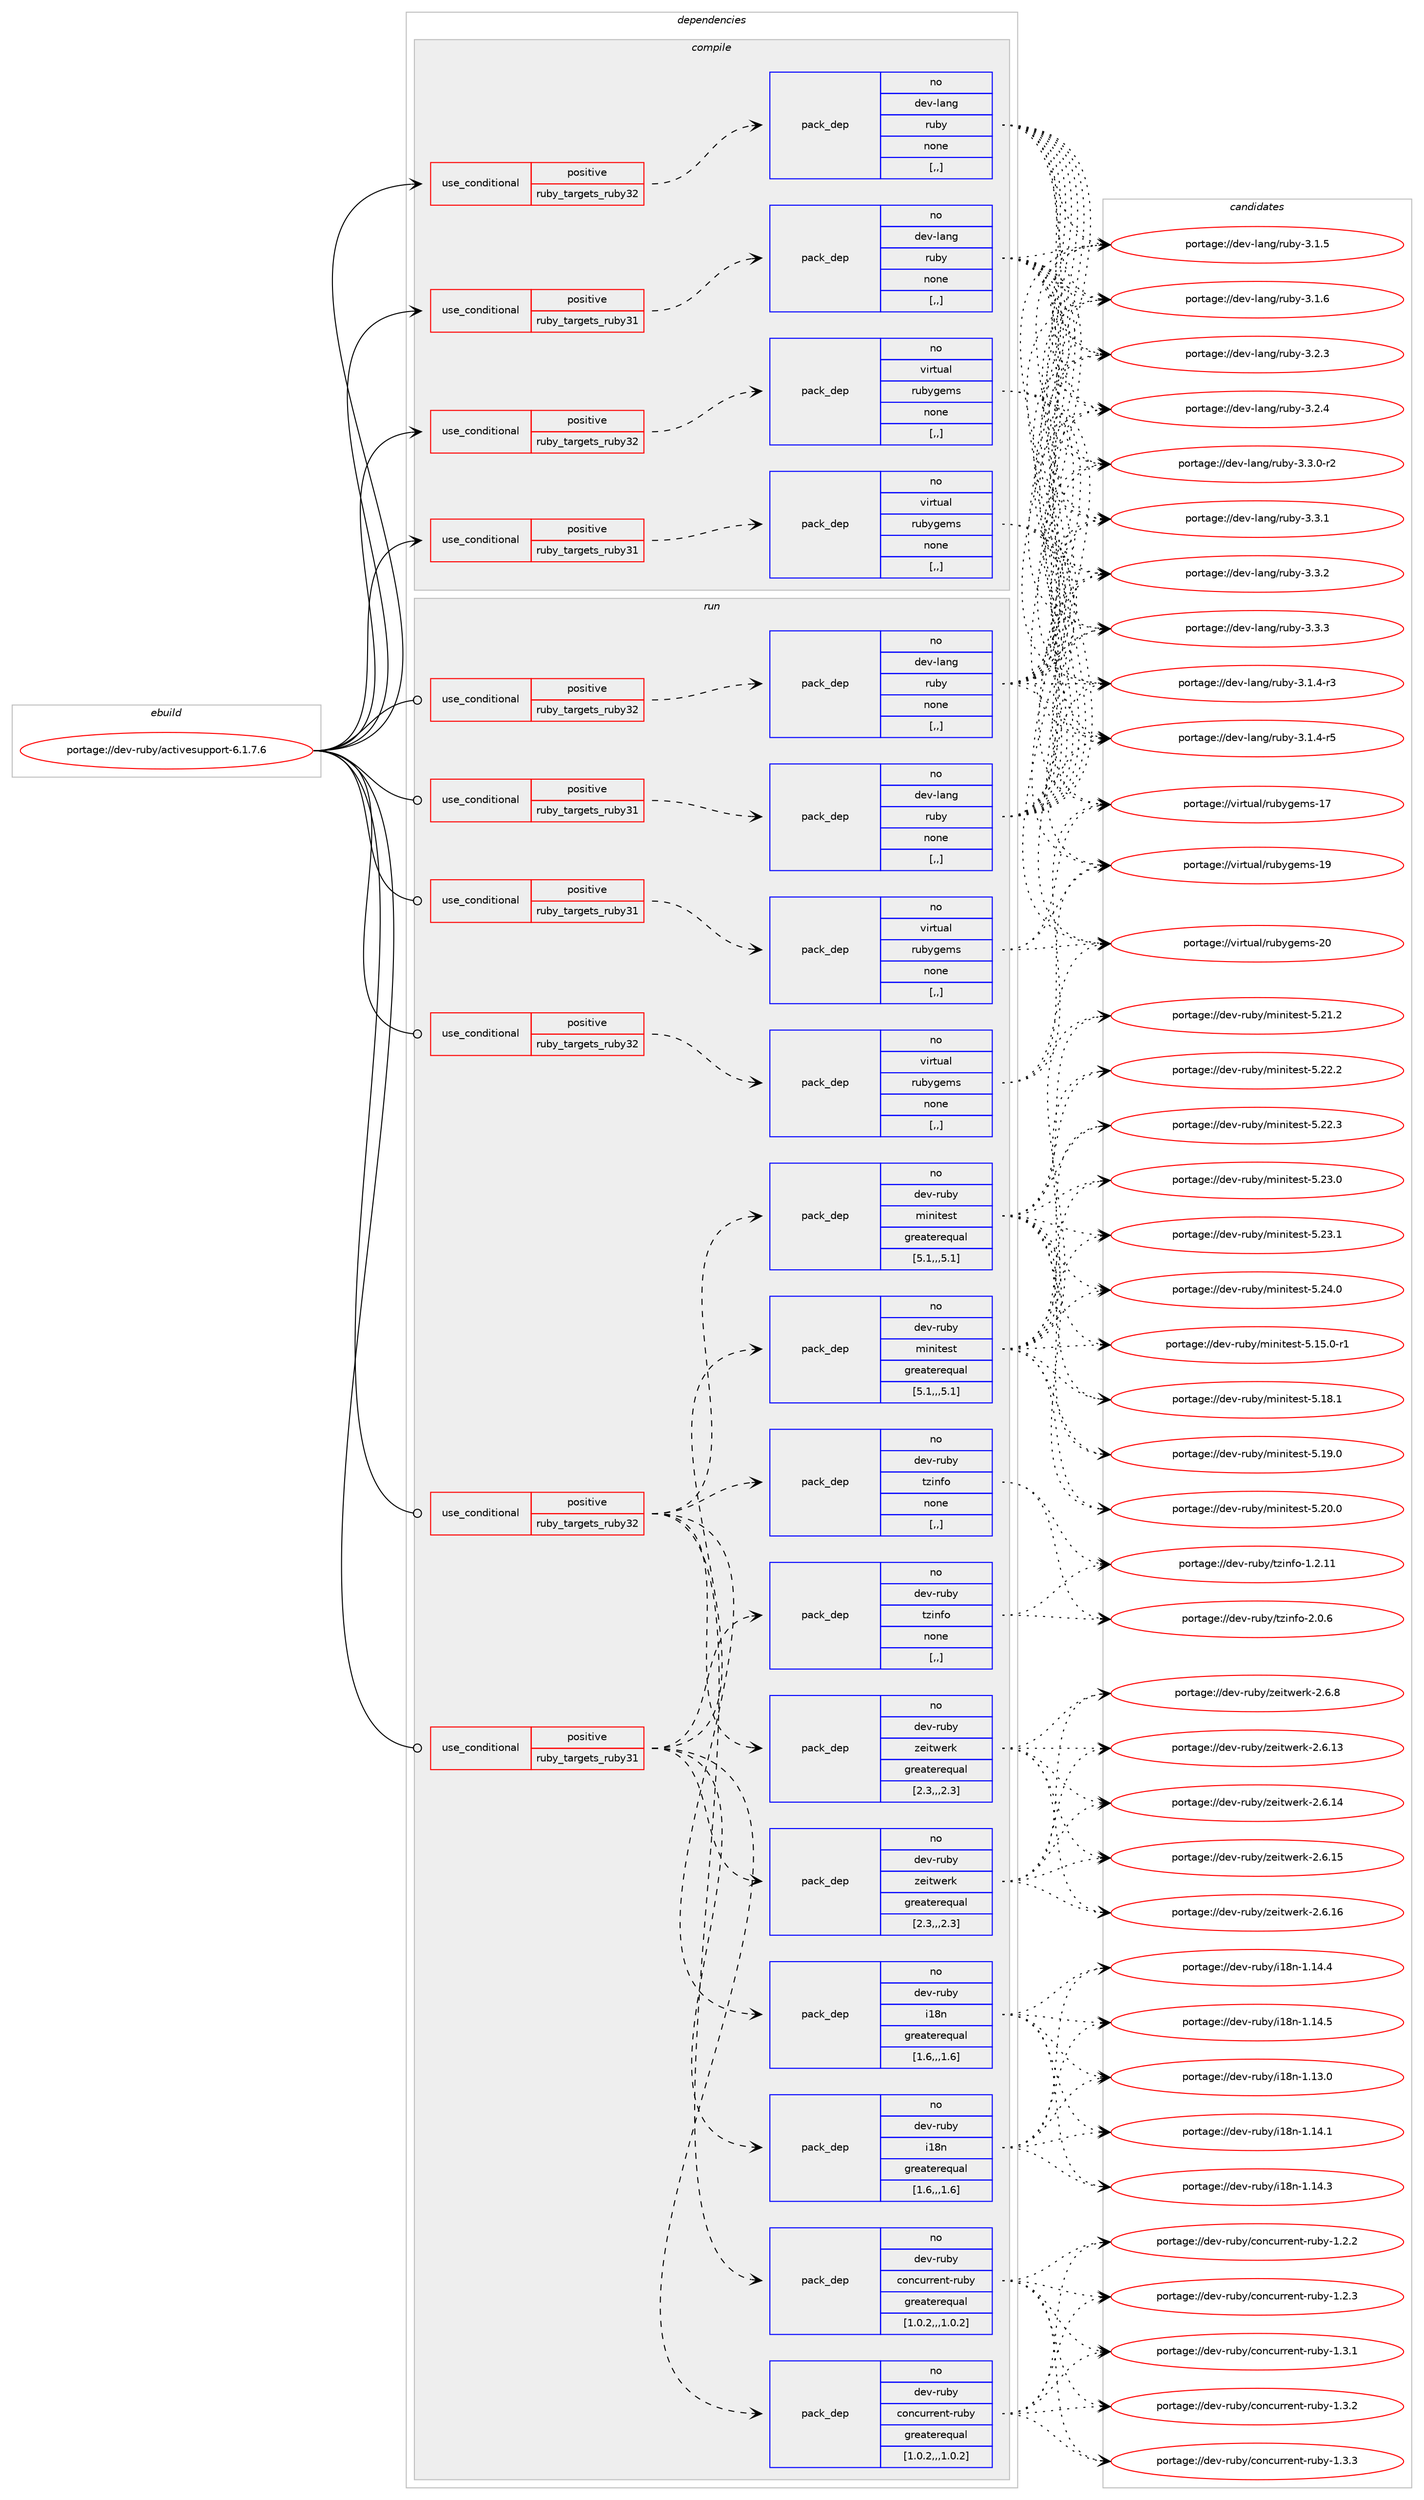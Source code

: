 digraph prolog {

# *************
# Graph options
# *************

newrank=true;
concentrate=true;
compound=true;
graph [rankdir=LR,fontname=Helvetica,fontsize=10,ranksep=1.5];#, ranksep=2.5, nodesep=0.2];
edge  [arrowhead=vee];
node  [fontname=Helvetica,fontsize=10];

# **********
# The ebuild
# **********

subgraph cluster_leftcol {
color=gray;
rank=same;
label=<<i>ebuild</i>>;
id [label="portage://dev-ruby/activesupport-6.1.7.6", color=red, width=4, href="../dev-ruby/activesupport-6.1.7.6.svg"];
}

# ****************
# The dependencies
# ****************

subgraph cluster_midcol {
color=gray;
label=<<i>dependencies</i>>;
subgraph cluster_compile {
fillcolor="#eeeeee";
style=filled;
label=<<i>compile</i>>;
subgraph cond42742 {
dependency171695 [label=<<TABLE BORDER="0" CELLBORDER="1" CELLSPACING="0" CELLPADDING="4"><TR><TD ROWSPAN="3" CELLPADDING="10">use_conditional</TD></TR><TR><TD>positive</TD></TR><TR><TD>ruby_targets_ruby31</TD></TR></TABLE>>, shape=none, color=red];
subgraph pack127705 {
dependency171696 [label=<<TABLE BORDER="0" CELLBORDER="1" CELLSPACING="0" CELLPADDING="4" WIDTH="220"><TR><TD ROWSPAN="6" CELLPADDING="30">pack_dep</TD></TR><TR><TD WIDTH="110">no</TD></TR><TR><TD>dev-lang</TD></TR><TR><TD>ruby</TD></TR><TR><TD>none</TD></TR><TR><TD>[,,]</TD></TR></TABLE>>, shape=none, color=blue];
}
dependency171695:e -> dependency171696:w [weight=20,style="dashed",arrowhead="vee"];
}
id:e -> dependency171695:w [weight=20,style="solid",arrowhead="vee"];
subgraph cond42743 {
dependency171697 [label=<<TABLE BORDER="0" CELLBORDER="1" CELLSPACING="0" CELLPADDING="4"><TR><TD ROWSPAN="3" CELLPADDING="10">use_conditional</TD></TR><TR><TD>positive</TD></TR><TR><TD>ruby_targets_ruby31</TD></TR></TABLE>>, shape=none, color=red];
subgraph pack127706 {
dependency171698 [label=<<TABLE BORDER="0" CELLBORDER="1" CELLSPACING="0" CELLPADDING="4" WIDTH="220"><TR><TD ROWSPAN="6" CELLPADDING="30">pack_dep</TD></TR><TR><TD WIDTH="110">no</TD></TR><TR><TD>virtual</TD></TR><TR><TD>rubygems</TD></TR><TR><TD>none</TD></TR><TR><TD>[,,]</TD></TR></TABLE>>, shape=none, color=blue];
}
dependency171697:e -> dependency171698:w [weight=20,style="dashed",arrowhead="vee"];
}
id:e -> dependency171697:w [weight=20,style="solid",arrowhead="vee"];
subgraph cond42744 {
dependency171699 [label=<<TABLE BORDER="0" CELLBORDER="1" CELLSPACING="0" CELLPADDING="4"><TR><TD ROWSPAN="3" CELLPADDING="10">use_conditional</TD></TR><TR><TD>positive</TD></TR><TR><TD>ruby_targets_ruby32</TD></TR></TABLE>>, shape=none, color=red];
subgraph pack127707 {
dependency171700 [label=<<TABLE BORDER="0" CELLBORDER="1" CELLSPACING="0" CELLPADDING="4" WIDTH="220"><TR><TD ROWSPAN="6" CELLPADDING="30">pack_dep</TD></TR><TR><TD WIDTH="110">no</TD></TR><TR><TD>dev-lang</TD></TR><TR><TD>ruby</TD></TR><TR><TD>none</TD></TR><TR><TD>[,,]</TD></TR></TABLE>>, shape=none, color=blue];
}
dependency171699:e -> dependency171700:w [weight=20,style="dashed",arrowhead="vee"];
}
id:e -> dependency171699:w [weight=20,style="solid",arrowhead="vee"];
subgraph cond42745 {
dependency171701 [label=<<TABLE BORDER="0" CELLBORDER="1" CELLSPACING="0" CELLPADDING="4"><TR><TD ROWSPAN="3" CELLPADDING="10">use_conditional</TD></TR><TR><TD>positive</TD></TR><TR><TD>ruby_targets_ruby32</TD></TR></TABLE>>, shape=none, color=red];
subgraph pack127708 {
dependency171702 [label=<<TABLE BORDER="0" CELLBORDER="1" CELLSPACING="0" CELLPADDING="4" WIDTH="220"><TR><TD ROWSPAN="6" CELLPADDING="30">pack_dep</TD></TR><TR><TD WIDTH="110">no</TD></TR><TR><TD>virtual</TD></TR><TR><TD>rubygems</TD></TR><TR><TD>none</TD></TR><TR><TD>[,,]</TD></TR></TABLE>>, shape=none, color=blue];
}
dependency171701:e -> dependency171702:w [weight=20,style="dashed",arrowhead="vee"];
}
id:e -> dependency171701:w [weight=20,style="solid",arrowhead="vee"];
}
subgraph cluster_compileandrun {
fillcolor="#eeeeee";
style=filled;
label=<<i>compile and run</i>>;
}
subgraph cluster_run {
fillcolor="#eeeeee";
style=filled;
label=<<i>run</i>>;
subgraph cond42746 {
dependency171703 [label=<<TABLE BORDER="0" CELLBORDER="1" CELLSPACING="0" CELLPADDING="4"><TR><TD ROWSPAN="3" CELLPADDING="10">use_conditional</TD></TR><TR><TD>positive</TD></TR><TR><TD>ruby_targets_ruby31</TD></TR></TABLE>>, shape=none, color=red];
subgraph pack127709 {
dependency171704 [label=<<TABLE BORDER="0" CELLBORDER="1" CELLSPACING="0" CELLPADDING="4" WIDTH="220"><TR><TD ROWSPAN="6" CELLPADDING="30">pack_dep</TD></TR><TR><TD WIDTH="110">no</TD></TR><TR><TD>dev-lang</TD></TR><TR><TD>ruby</TD></TR><TR><TD>none</TD></TR><TR><TD>[,,]</TD></TR></TABLE>>, shape=none, color=blue];
}
dependency171703:e -> dependency171704:w [weight=20,style="dashed",arrowhead="vee"];
}
id:e -> dependency171703:w [weight=20,style="solid",arrowhead="odot"];
subgraph cond42747 {
dependency171705 [label=<<TABLE BORDER="0" CELLBORDER="1" CELLSPACING="0" CELLPADDING="4"><TR><TD ROWSPAN="3" CELLPADDING="10">use_conditional</TD></TR><TR><TD>positive</TD></TR><TR><TD>ruby_targets_ruby31</TD></TR></TABLE>>, shape=none, color=red];
subgraph pack127710 {
dependency171706 [label=<<TABLE BORDER="0" CELLBORDER="1" CELLSPACING="0" CELLPADDING="4" WIDTH="220"><TR><TD ROWSPAN="6" CELLPADDING="30">pack_dep</TD></TR><TR><TD WIDTH="110">no</TD></TR><TR><TD>dev-ruby</TD></TR><TR><TD>concurrent-ruby</TD></TR><TR><TD>greaterequal</TD></TR><TR><TD>[1.0.2,,,1.0.2]</TD></TR></TABLE>>, shape=none, color=blue];
}
dependency171705:e -> dependency171706:w [weight=20,style="dashed",arrowhead="vee"];
subgraph pack127711 {
dependency171707 [label=<<TABLE BORDER="0" CELLBORDER="1" CELLSPACING="0" CELLPADDING="4" WIDTH="220"><TR><TD ROWSPAN="6" CELLPADDING="30">pack_dep</TD></TR><TR><TD WIDTH="110">no</TD></TR><TR><TD>dev-ruby</TD></TR><TR><TD>i18n</TD></TR><TR><TD>greaterequal</TD></TR><TR><TD>[1.6,,,1.6]</TD></TR></TABLE>>, shape=none, color=blue];
}
dependency171705:e -> dependency171707:w [weight=20,style="dashed",arrowhead="vee"];
subgraph pack127712 {
dependency171708 [label=<<TABLE BORDER="0" CELLBORDER="1" CELLSPACING="0" CELLPADDING="4" WIDTH="220"><TR><TD ROWSPAN="6" CELLPADDING="30">pack_dep</TD></TR><TR><TD WIDTH="110">no</TD></TR><TR><TD>dev-ruby</TD></TR><TR><TD>minitest</TD></TR><TR><TD>greaterequal</TD></TR><TR><TD>[5.1,,,5.1]</TD></TR></TABLE>>, shape=none, color=blue];
}
dependency171705:e -> dependency171708:w [weight=20,style="dashed",arrowhead="vee"];
subgraph pack127713 {
dependency171709 [label=<<TABLE BORDER="0" CELLBORDER="1" CELLSPACING="0" CELLPADDING="4" WIDTH="220"><TR><TD ROWSPAN="6" CELLPADDING="30">pack_dep</TD></TR><TR><TD WIDTH="110">no</TD></TR><TR><TD>dev-ruby</TD></TR><TR><TD>tzinfo</TD></TR><TR><TD>none</TD></TR><TR><TD>[,,]</TD></TR></TABLE>>, shape=none, color=blue];
}
dependency171705:e -> dependency171709:w [weight=20,style="dashed",arrowhead="vee"];
subgraph pack127714 {
dependency171710 [label=<<TABLE BORDER="0" CELLBORDER="1" CELLSPACING="0" CELLPADDING="4" WIDTH="220"><TR><TD ROWSPAN="6" CELLPADDING="30">pack_dep</TD></TR><TR><TD WIDTH="110">no</TD></TR><TR><TD>dev-ruby</TD></TR><TR><TD>zeitwerk</TD></TR><TR><TD>greaterequal</TD></TR><TR><TD>[2.3,,,2.3]</TD></TR></TABLE>>, shape=none, color=blue];
}
dependency171705:e -> dependency171710:w [weight=20,style="dashed",arrowhead="vee"];
}
id:e -> dependency171705:w [weight=20,style="solid",arrowhead="odot"];
subgraph cond42748 {
dependency171711 [label=<<TABLE BORDER="0" CELLBORDER="1" CELLSPACING="0" CELLPADDING="4"><TR><TD ROWSPAN="3" CELLPADDING="10">use_conditional</TD></TR><TR><TD>positive</TD></TR><TR><TD>ruby_targets_ruby31</TD></TR></TABLE>>, shape=none, color=red];
subgraph pack127715 {
dependency171712 [label=<<TABLE BORDER="0" CELLBORDER="1" CELLSPACING="0" CELLPADDING="4" WIDTH="220"><TR><TD ROWSPAN="6" CELLPADDING="30">pack_dep</TD></TR><TR><TD WIDTH="110">no</TD></TR><TR><TD>virtual</TD></TR><TR><TD>rubygems</TD></TR><TR><TD>none</TD></TR><TR><TD>[,,]</TD></TR></TABLE>>, shape=none, color=blue];
}
dependency171711:e -> dependency171712:w [weight=20,style="dashed",arrowhead="vee"];
}
id:e -> dependency171711:w [weight=20,style="solid",arrowhead="odot"];
subgraph cond42749 {
dependency171713 [label=<<TABLE BORDER="0" CELLBORDER="1" CELLSPACING="0" CELLPADDING="4"><TR><TD ROWSPAN="3" CELLPADDING="10">use_conditional</TD></TR><TR><TD>positive</TD></TR><TR><TD>ruby_targets_ruby32</TD></TR></TABLE>>, shape=none, color=red];
subgraph pack127716 {
dependency171714 [label=<<TABLE BORDER="0" CELLBORDER="1" CELLSPACING="0" CELLPADDING="4" WIDTH="220"><TR><TD ROWSPAN="6" CELLPADDING="30">pack_dep</TD></TR><TR><TD WIDTH="110">no</TD></TR><TR><TD>dev-lang</TD></TR><TR><TD>ruby</TD></TR><TR><TD>none</TD></TR><TR><TD>[,,]</TD></TR></TABLE>>, shape=none, color=blue];
}
dependency171713:e -> dependency171714:w [weight=20,style="dashed",arrowhead="vee"];
}
id:e -> dependency171713:w [weight=20,style="solid",arrowhead="odot"];
subgraph cond42750 {
dependency171715 [label=<<TABLE BORDER="0" CELLBORDER="1" CELLSPACING="0" CELLPADDING="4"><TR><TD ROWSPAN="3" CELLPADDING="10">use_conditional</TD></TR><TR><TD>positive</TD></TR><TR><TD>ruby_targets_ruby32</TD></TR></TABLE>>, shape=none, color=red];
subgraph pack127717 {
dependency171716 [label=<<TABLE BORDER="0" CELLBORDER="1" CELLSPACING="0" CELLPADDING="4" WIDTH="220"><TR><TD ROWSPAN="6" CELLPADDING="30">pack_dep</TD></TR><TR><TD WIDTH="110">no</TD></TR><TR><TD>dev-ruby</TD></TR><TR><TD>concurrent-ruby</TD></TR><TR><TD>greaterequal</TD></TR><TR><TD>[1.0.2,,,1.0.2]</TD></TR></TABLE>>, shape=none, color=blue];
}
dependency171715:e -> dependency171716:w [weight=20,style="dashed",arrowhead="vee"];
subgraph pack127718 {
dependency171717 [label=<<TABLE BORDER="0" CELLBORDER="1" CELLSPACING="0" CELLPADDING="4" WIDTH="220"><TR><TD ROWSPAN="6" CELLPADDING="30">pack_dep</TD></TR><TR><TD WIDTH="110">no</TD></TR><TR><TD>dev-ruby</TD></TR><TR><TD>i18n</TD></TR><TR><TD>greaterequal</TD></TR><TR><TD>[1.6,,,1.6]</TD></TR></TABLE>>, shape=none, color=blue];
}
dependency171715:e -> dependency171717:w [weight=20,style="dashed",arrowhead="vee"];
subgraph pack127719 {
dependency171718 [label=<<TABLE BORDER="0" CELLBORDER="1" CELLSPACING="0" CELLPADDING="4" WIDTH="220"><TR><TD ROWSPAN="6" CELLPADDING="30">pack_dep</TD></TR><TR><TD WIDTH="110">no</TD></TR><TR><TD>dev-ruby</TD></TR><TR><TD>minitest</TD></TR><TR><TD>greaterequal</TD></TR><TR><TD>[5.1,,,5.1]</TD></TR></TABLE>>, shape=none, color=blue];
}
dependency171715:e -> dependency171718:w [weight=20,style="dashed",arrowhead="vee"];
subgraph pack127720 {
dependency171719 [label=<<TABLE BORDER="0" CELLBORDER="1" CELLSPACING="0" CELLPADDING="4" WIDTH="220"><TR><TD ROWSPAN="6" CELLPADDING="30">pack_dep</TD></TR><TR><TD WIDTH="110">no</TD></TR><TR><TD>dev-ruby</TD></TR><TR><TD>tzinfo</TD></TR><TR><TD>none</TD></TR><TR><TD>[,,]</TD></TR></TABLE>>, shape=none, color=blue];
}
dependency171715:e -> dependency171719:w [weight=20,style="dashed",arrowhead="vee"];
subgraph pack127721 {
dependency171720 [label=<<TABLE BORDER="0" CELLBORDER="1" CELLSPACING="0" CELLPADDING="4" WIDTH="220"><TR><TD ROWSPAN="6" CELLPADDING="30">pack_dep</TD></TR><TR><TD WIDTH="110">no</TD></TR><TR><TD>dev-ruby</TD></TR><TR><TD>zeitwerk</TD></TR><TR><TD>greaterequal</TD></TR><TR><TD>[2.3,,,2.3]</TD></TR></TABLE>>, shape=none, color=blue];
}
dependency171715:e -> dependency171720:w [weight=20,style="dashed",arrowhead="vee"];
}
id:e -> dependency171715:w [weight=20,style="solid",arrowhead="odot"];
subgraph cond42751 {
dependency171721 [label=<<TABLE BORDER="0" CELLBORDER="1" CELLSPACING="0" CELLPADDING="4"><TR><TD ROWSPAN="3" CELLPADDING="10">use_conditional</TD></TR><TR><TD>positive</TD></TR><TR><TD>ruby_targets_ruby32</TD></TR></TABLE>>, shape=none, color=red];
subgraph pack127722 {
dependency171722 [label=<<TABLE BORDER="0" CELLBORDER="1" CELLSPACING="0" CELLPADDING="4" WIDTH="220"><TR><TD ROWSPAN="6" CELLPADDING="30">pack_dep</TD></TR><TR><TD WIDTH="110">no</TD></TR><TR><TD>virtual</TD></TR><TR><TD>rubygems</TD></TR><TR><TD>none</TD></TR><TR><TD>[,,]</TD></TR></TABLE>>, shape=none, color=blue];
}
dependency171721:e -> dependency171722:w [weight=20,style="dashed",arrowhead="vee"];
}
id:e -> dependency171721:w [weight=20,style="solid",arrowhead="odot"];
}
}

# **************
# The candidates
# **************

subgraph cluster_choices {
rank=same;
color=gray;
label=<<i>candidates</i>>;

subgraph choice127705 {
color=black;
nodesep=1;
choice100101118451089711010347114117981214551464946524511451 [label="portage://dev-lang/ruby-3.1.4-r3", color=red, width=4,href="../dev-lang/ruby-3.1.4-r3.svg"];
choice100101118451089711010347114117981214551464946524511453 [label="portage://dev-lang/ruby-3.1.4-r5", color=red, width=4,href="../dev-lang/ruby-3.1.4-r5.svg"];
choice10010111845108971101034711411798121455146494653 [label="portage://dev-lang/ruby-3.1.5", color=red, width=4,href="../dev-lang/ruby-3.1.5.svg"];
choice10010111845108971101034711411798121455146494654 [label="portage://dev-lang/ruby-3.1.6", color=red, width=4,href="../dev-lang/ruby-3.1.6.svg"];
choice10010111845108971101034711411798121455146504651 [label="portage://dev-lang/ruby-3.2.3", color=red, width=4,href="../dev-lang/ruby-3.2.3.svg"];
choice10010111845108971101034711411798121455146504652 [label="portage://dev-lang/ruby-3.2.4", color=red, width=4,href="../dev-lang/ruby-3.2.4.svg"];
choice100101118451089711010347114117981214551465146484511450 [label="portage://dev-lang/ruby-3.3.0-r2", color=red, width=4,href="../dev-lang/ruby-3.3.0-r2.svg"];
choice10010111845108971101034711411798121455146514649 [label="portage://dev-lang/ruby-3.3.1", color=red, width=4,href="../dev-lang/ruby-3.3.1.svg"];
choice10010111845108971101034711411798121455146514650 [label="portage://dev-lang/ruby-3.3.2", color=red, width=4,href="../dev-lang/ruby-3.3.2.svg"];
choice10010111845108971101034711411798121455146514651 [label="portage://dev-lang/ruby-3.3.3", color=red, width=4,href="../dev-lang/ruby-3.3.3.svg"];
dependency171696:e -> choice100101118451089711010347114117981214551464946524511451:w [style=dotted,weight="100"];
dependency171696:e -> choice100101118451089711010347114117981214551464946524511453:w [style=dotted,weight="100"];
dependency171696:e -> choice10010111845108971101034711411798121455146494653:w [style=dotted,weight="100"];
dependency171696:e -> choice10010111845108971101034711411798121455146494654:w [style=dotted,weight="100"];
dependency171696:e -> choice10010111845108971101034711411798121455146504651:w [style=dotted,weight="100"];
dependency171696:e -> choice10010111845108971101034711411798121455146504652:w [style=dotted,weight="100"];
dependency171696:e -> choice100101118451089711010347114117981214551465146484511450:w [style=dotted,weight="100"];
dependency171696:e -> choice10010111845108971101034711411798121455146514649:w [style=dotted,weight="100"];
dependency171696:e -> choice10010111845108971101034711411798121455146514650:w [style=dotted,weight="100"];
dependency171696:e -> choice10010111845108971101034711411798121455146514651:w [style=dotted,weight="100"];
}
subgraph choice127706 {
color=black;
nodesep=1;
choice118105114116117971084711411798121103101109115454955 [label="portage://virtual/rubygems-17", color=red, width=4,href="../virtual/rubygems-17.svg"];
choice118105114116117971084711411798121103101109115454957 [label="portage://virtual/rubygems-19", color=red, width=4,href="../virtual/rubygems-19.svg"];
choice118105114116117971084711411798121103101109115455048 [label="portage://virtual/rubygems-20", color=red, width=4,href="../virtual/rubygems-20.svg"];
dependency171698:e -> choice118105114116117971084711411798121103101109115454955:w [style=dotted,weight="100"];
dependency171698:e -> choice118105114116117971084711411798121103101109115454957:w [style=dotted,weight="100"];
dependency171698:e -> choice118105114116117971084711411798121103101109115455048:w [style=dotted,weight="100"];
}
subgraph choice127707 {
color=black;
nodesep=1;
choice100101118451089711010347114117981214551464946524511451 [label="portage://dev-lang/ruby-3.1.4-r3", color=red, width=4,href="../dev-lang/ruby-3.1.4-r3.svg"];
choice100101118451089711010347114117981214551464946524511453 [label="portage://dev-lang/ruby-3.1.4-r5", color=red, width=4,href="../dev-lang/ruby-3.1.4-r5.svg"];
choice10010111845108971101034711411798121455146494653 [label="portage://dev-lang/ruby-3.1.5", color=red, width=4,href="../dev-lang/ruby-3.1.5.svg"];
choice10010111845108971101034711411798121455146494654 [label="portage://dev-lang/ruby-3.1.6", color=red, width=4,href="../dev-lang/ruby-3.1.6.svg"];
choice10010111845108971101034711411798121455146504651 [label="portage://dev-lang/ruby-3.2.3", color=red, width=4,href="../dev-lang/ruby-3.2.3.svg"];
choice10010111845108971101034711411798121455146504652 [label="portage://dev-lang/ruby-3.2.4", color=red, width=4,href="../dev-lang/ruby-3.2.4.svg"];
choice100101118451089711010347114117981214551465146484511450 [label="portage://dev-lang/ruby-3.3.0-r2", color=red, width=4,href="../dev-lang/ruby-3.3.0-r2.svg"];
choice10010111845108971101034711411798121455146514649 [label="portage://dev-lang/ruby-3.3.1", color=red, width=4,href="../dev-lang/ruby-3.3.1.svg"];
choice10010111845108971101034711411798121455146514650 [label="portage://dev-lang/ruby-3.3.2", color=red, width=4,href="../dev-lang/ruby-3.3.2.svg"];
choice10010111845108971101034711411798121455146514651 [label="portage://dev-lang/ruby-3.3.3", color=red, width=4,href="../dev-lang/ruby-3.3.3.svg"];
dependency171700:e -> choice100101118451089711010347114117981214551464946524511451:w [style=dotted,weight="100"];
dependency171700:e -> choice100101118451089711010347114117981214551464946524511453:w [style=dotted,weight="100"];
dependency171700:e -> choice10010111845108971101034711411798121455146494653:w [style=dotted,weight="100"];
dependency171700:e -> choice10010111845108971101034711411798121455146494654:w [style=dotted,weight="100"];
dependency171700:e -> choice10010111845108971101034711411798121455146504651:w [style=dotted,weight="100"];
dependency171700:e -> choice10010111845108971101034711411798121455146504652:w [style=dotted,weight="100"];
dependency171700:e -> choice100101118451089711010347114117981214551465146484511450:w [style=dotted,weight="100"];
dependency171700:e -> choice10010111845108971101034711411798121455146514649:w [style=dotted,weight="100"];
dependency171700:e -> choice10010111845108971101034711411798121455146514650:w [style=dotted,weight="100"];
dependency171700:e -> choice10010111845108971101034711411798121455146514651:w [style=dotted,weight="100"];
}
subgraph choice127708 {
color=black;
nodesep=1;
choice118105114116117971084711411798121103101109115454955 [label="portage://virtual/rubygems-17", color=red, width=4,href="../virtual/rubygems-17.svg"];
choice118105114116117971084711411798121103101109115454957 [label="portage://virtual/rubygems-19", color=red, width=4,href="../virtual/rubygems-19.svg"];
choice118105114116117971084711411798121103101109115455048 [label="portage://virtual/rubygems-20", color=red, width=4,href="../virtual/rubygems-20.svg"];
dependency171702:e -> choice118105114116117971084711411798121103101109115454955:w [style=dotted,weight="100"];
dependency171702:e -> choice118105114116117971084711411798121103101109115454957:w [style=dotted,weight="100"];
dependency171702:e -> choice118105114116117971084711411798121103101109115455048:w [style=dotted,weight="100"];
}
subgraph choice127709 {
color=black;
nodesep=1;
choice100101118451089711010347114117981214551464946524511451 [label="portage://dev-lang/ruby-3.1.4-r3", color=red, width=4,href="../dev-lang/ruby-3.1.4-r3.svg"];
choice100101118451089711010347114117981214551464946524511453 [label="portage://dev-lang/ruby-3.1.4-r5", color=red, width=4,href="../dev-lang/ruby-3.1.4-r5.svg"];
choice10010111845108971101034711411798121455146494653 [label="portage://dev-lang/ruby-3.1.5", color=red, width=4,href="../dev-lang/ruby-3.1.5.svg"];
choice10010111845108971101034711411798121455146494654 [label="portage://dev-lang/ruby-3.1.6", color=red, width=4,href="../dev-lang/ruby-3.1.6.svg"];
choice10010111845108971101034711411798121455146504651 [label="portage://dev-lang/ruby-3.2.3", color=red, width=4,href="../dev-lang/ruby-3.2.3.svg"];
choice10010111845108971101034711411798121455146504652 [label="portage://dev-lang/ruby-3.2.4", color=red, width=4,href="../dev-lang/ruby-3.2.4.svg"];
choice100101118451089711010347114117981214551465146484511450 [label="portage://dev-lang/ruby-3.3.0-r2", color=red, width=4,href="../dev-lang/ruby-3.3.0-r2.svg"];
choice10010111845108971101034711411798121455146514649 [label="portage://dev-lang/ruby-3.3.1", color=red, width=4,href="../dev-lang/ruby-3.3.1.svg"];
choice10010111845108971101034711411798121455146514650 [label="portage://dev-lang/ruby-3.3.2", color=red, width=4,href="../dev-lang/ruby-3.3.2.svg"];
choice10010111845108971101034711411798121455146514651 [label="portage://dev-lang/ruby-3.3.3", color=red, width=4,href="../dev-lang/ruby-3.3.3.svg"];
dependency171704:e -> choice100101118451089711010347114117981214551464946524511451:w [style=dotted,weight="100"];
dependency171704:e -> choice100101118451089711010347114117981214551464946524511453:w [style=dotted,weight="100"];
dependency171704:e -> choice10010111845108971101034711411798121455146494653:w [style=dotted,weight="100"];
dependency171704:e -> choice10010111845108971101034711411798121455146494654:w [style=dotted,weight="100"];
dependency171704:e -> choice10010111845108971101034711411798121455146504651:w [style=dotted,weight="100"];
dependency171704:e -> choice10010111845108971101034711411798121455146504652:w [style=dotted,weight="100"];
dependency171704:e -> choice100101118451089711010347114117981214551465146484511450:w [style=dotted,weight="100"];
dependency171704:e -> choice10010111845108971101034711411798121455146514649:w [style=dotted,weight="100"];
dependency171704:e -> choice10010111845108971101034711411798121455146514650:w [style=dotted,weight="100"];
dependency171704:e -> choice10010111845108971101034711411798121455146514651:w [style=dotted,weight="100"];
}
subgraph choice127710 {
color=black;
nodesep=1;
choice10010111845114117981214799111110991171141141011101164511411798121454946504650 [label="portage://dev-ruby/concurrent-ruby-1.2.2", color=red, width=4,href="../dev-ruby/concurrent-ruby-1.2.2.svg"];
choice10010111845114117981214799111110991171141141011101164511411798121454946504651 [label="portage://dev-ruby/concurrent-ruby-1.2.3", color=red, width=4,href="../dev-ruby/concurrent-ruby-1.2.3.svg"];
choice10010111845114117981214799111110991171141141011101164511411798121454946514649 [label="portage://dev-ruby/concurrent-ruby-1.3.1", color=red, width=4,href="../dev-ruby/concurrent-ruby-1.3.1.svg"];
choice10010111845114117981214799111110991171141141011101164511411798121454946514650 [label="portage://dev-ruby/concurrent-ruby-1.3.2", color=red, width=4,href="../dev-ruby/concurrent-ruby-1.3.2.svg"];
choice10010111845114117981214799111110991171141141011101164511411798121454946514651 [label="portage://dev-ruby/concurrent-ruby-1.3.3", color=red, width=4,href="../dev-ruby/concurrent-ruby-1.3.3.svg"];
dependency171706:e -> choice10010111845114117981214799111110991171141141011101164511411798121454946504650:w [style=dotted,weight="100"];
dependency171706:e -> choice10010111845114117981214799111110991171141141011101164511411798121454946504651:w [style=dotted,weight="100"];
dependency171706:e -> choice10010111845114117981214799111110991171141141011101164511411798121454946514649:w [style=dotted,weight="100"];
dependency171706:e -> choice10010111845114117981214799111110991171141141011101164511411798121454946514650:w [style=dotted,weight="100"];
dependency171706:e -> choice10010111845114117981214799111110991171141141011101164511411798121454946514651:w [style=dotted,weight="100"];
}
subgraph choice127711 {
color=black;
nodesep=1;
choice100101118451141179812147105495611045494649514648 [label="portage://dev-ruby/i18n-1.13.0", color=red, width=4,href="../dev-ruby/i18n-1.13.0.svg"];
choice100101118451141179812147105495611045494649524649 [label="portage://dev-ruby/i18n-1.14.1", color=red, width=4,href="../dev-ruby/i18n-1.14.1.svg"];
choice100101118451141179812147105495611045494649524651 [label="portage://dev-ruby/i18n-1.14.3", color=red, width=4,href="../dev-ruby/i18n-1.14.3.svg"];
choice100101118451141179812147105495611045494649524652 [label="portage://dev-ruby/i18n-1.14.4", color=red, width=4,href="../dev-ruby/i18n-1.14.4.svg"];
choice100101118451141179812147105495611045494649524653 [label="portage://dev-ruby/i18n-1.14.5", color=red, width=4,href="../dev-ruby/i18n-1.14.5.svg"];
dependency171707:e -> choice100101118451141179812147105495611045494649514648:w [style=dotted,weight="100"];
dependency171707:e -> choice100101118451141179812147105495611045494649524649:w [style=dotted,weight="100"];
dependency171707:e -> choice100101118451141179812147105495611045494649524651:w [style=dotted,weight="100"];
dependency171707:e -> choice100101118451141179812147105495611045494649524652:w [style=dotted,weight="100"];
dependency171707:e -> choice100101118451141179812147105495611045494649524653:w [style=dotted,weight="100"];
}
subgraph choice127712 {
color=black;
nodesep=1;
choice100101118451141179812147109105110105116101115116455346495346484511449 [label="portage://dev-ruby/minitest-5.15.0-r1", color=red, width=4,href="../dev-ruby/minitest-5.15.0-r1.svg"];
choice10010111845114117981214710910511010511610111511645534649564649 [label="portage://dev-ruby/minitest-5.18.1", color=red, width=4,href="../dev-ruby/minitest-5.18.1.svg"];
choice10010111845114117981214710910511010511610111511645534649574648 [label="portage://dev-ruby/minitest-5.19.0", color=red, width=4,href="../dev-ruby/minitest-5.19.0.svg"];
choice10010111845114117981214710910511010511610111511645534650484648 [label="portage://dev-ruby/minitest-5.20.0", color=red, width=4,href="../dev-ruby/minitest-5.20.0.svg"];
choice10010111845114117981214710910511010511610111511645534650494650 [label="portage://dev-ruby/minitest-5.21.2", color=red, width=4,href="../dev-ruby/minitest-5.21.2.svg"];
choice10010111845114117981214710910511010511610111511645534650504650 [label="portage://dev-ruby/minitest-5.22.2", color=red, width=4,href="../dev-ruby/minitest-5.22.2.svg"];
choice10010111845114117981214710910511010511610111511645534650504651 [label="portage://dev-ruby/minitest-5.22.3", color=red, width=4,href="../dev-ruby/minitest-5.22.3.svg"];
choice10010111845114117981214710910511010511610111511645534650514648 [label="portage://dev-ruby/minitest-5.23.0", color=red, width=4,href="../dev-ruby/minitest-5.23.0.svg"];
choice10010111845114117981214710910511010511610111511645534650514649 [label="portage://dev-ruby/minitest-5.23.1", color=red, width=4,href="../dev-ruby/minitest-5.23.1.svg"];
choice10010111845114117981214710910511010511610111511645534650524648 [label="portage://dev-ruby/minitest-5.24.0", color=red, width=4,href="../dev-ruby/minitest-5.24.0.svg"];
dependency171708:e -> choice100101118451141179812147109105110105116101115116455346495346484511449:w [style=dotted,weight="100"];
dependency171708:e -> choice10010111845114117981214710910511010511610111511645534649564649:w [style=dotted,weight="100"];
dependency171708:e -> choice10010111845114117981214710910511010511610111511645534649574648:w [style=dotted,weight="100"];
dependency171708:e -> choice10010111845114117981214710910511010511610111511645534650484648:w [style=dotted,weight="100"];
dependency171708:e -> choice10010111845114117981214710910511010511610111511645534650494650:w [style=dotted,weight="100"];
dependency171708:e -> choice10010111845114117981214710910511010511610111511645534650504650:w [style=dotted,weight="100"];
dependency171708:e -> choice10010111845114117981214710910511010511610111511645534650504651:w [style=dotted,weight="100"];
dependency171708:e -> choice10010111845114117981214710910511010511610111511645534650514648:w [style=dotted,weight="100"];
dependency171708:e -> choice10010111845114117981214710910511010511610111511645534650514649:w [style=dotted,weight="100"];
dependency171708:e -> choice10010111845114117981214710910511010511610111511645534650524648:w [style=dotted,weight="100"];
}
subgraph choice127713 {
color=black;
nodesep=1;
choice10010111845114117981214711612210511010211145494650464949 [label="portage://dev-ruby/tzinfo-1.2.11", color=red, width=4,href="../dev-ruby/tzinfo-1.2.11.svg"];
choice100101118451141179812147116122105110102111455046484654 [label="portage://dev-ruby/tzinfo-2.0.6", color=red, width=4,href="../dev-ruby/tzinfo-2.0.6.svg"];
dependency171709:e -> choice10010111845114117981214711612210511010211145494650464949:w [style=dotted,weight="100"];
dependency171709:e -> choice100101118451141179812147116122105110102111455046484654:w [style=dotted,weight="100"];
}
subgraph choice127714 {
color=black;
nodesep=1;
choice10010111845114117981214712210110511611910111410745504654464951 [label="portage://dev-ruby/zeitwerk-2.6.13", color=red, width=4,href="../dev-ruby/zeitwerk-2.6.13.svg"];
choice10010111845114117981214712210110511611910111410745504654464952 [label="portage://dev-ruby/zeitwerk-2.6.14", color=red, width=4,href="../dev-ruby/zeitwerk-2.6.14.svg"];
choice10010111845114117981214712210110511611910111410745504654464953 [label="portage://dev-ruby/zeitwerk-2.6.15", color=red, width=4,href="../dev-ruby/zeitwerk-2.6.15.svg"];
choice10010111845114117981214712210110511611910111410745504654464954 [label="portage://dev-ruby/zeitwerk-2.6.16", color=red, width=4,href="../dev-ruby/zeitwerk-2.6.16.svg"];
choice100101118451141179812147122101105116119101114107455046544656 [label="portage://dev-ruby/zeitwerk-2.6.8", color=red, width=4,href="../dev-ruby/zeitwerk-2.6.8.svg"];
dependency171710:e -> choice10010111845114117981214712210110511611910111410745504654464951:w [style=dotted,weight="100"];
dependency171710:e -> choice10010111845114117981214712210110511611910111410745504654464952:w [style=dotted,weight="100"];
dependency171710:e -> choice10010111845114117981214712210110511611910111410745504654464953:w [style=dotted,weight="100"];
dependency171710:e -> choice10010111845114117981214712210110511611910111410745504654464954:w [style=dotted,weight="100"];
dependency171710:e -> choice100101118451141179812147122101105116119101114107455046544656:w [style=dotted,weight="100"];
}
subgraph choice127715 {
color=black;
nodesep=1;
choice118105114116117971084711411798121103101109115454955 [label="portage://virtual/rubygems-17", color=red, width=4,href="../virtual/rubygems-17.svg"];
choice118105114116117971084711411798121103101109115454957 [label="portage://virtual/rubygems-19", color=red, width=4,href="../virtual/rubygems-19.svg"];
choice118105114116117971084711411798121103101109115455048 [label="portage://virtual/rubygems-20", color=red, width=4,href="../virtual/rubygems-20.svg"];
dependency171712:e -> choice118105114116117971084711411798121103101109115454955:w [style=dotted,weight="100"];
dependency171712:e -> choice118105114116117971084711411798121103101109115454957:w [style=dotted,weight="100"];
dependency171712:e -> choice118105114116117971084711411798121103101109115455048:w [style=dotted,weight="100"];
}
subgraph choice127716 {
color=black;
nodesep=1;
choice100101118451089711010347114117981214551464946524511451 [label="portage://dev-lang/ruby-3.1.4-r3", color=red, width=4,href="../dev-lang/ruby-3.1.4-r3.svg"];
choice100101118451089711010347114117981214551464946524511453 [label="portage://dev-lang/ruby-3.1.4-r5", color=red, width=4,href="../dev-lang/ruby-3.1.4-r5.svg"];
choice10010111845108971101034711411798121455146494653 [label="portage://dev-lang/ruby-3.1.5", color=red, width=4,href="../dev-lang/ruby-3.1.5.svg"];
choice10010111845108971101034711411798121455146494654 [label="portage://dev-lang/ruby-3.1.6", color=red, width=4,href="../dev-lang/ruby-3.1.6.svg"];
choice10010111845108971101034711411798121455146504651 [label="portage://dev-lang/ruby-3.2.3", color=red, width=4,href="../dev-lang/ruby-3.2.3.svg"];
choice10010111845108971101034711411798121455146504652 [label="portage://dev-lang/ruby-3.2.4", color=red, width=4,href="../dev-lang/ruby-3.2.4.svg"];
choice100101118451089711010347114117981214551465146484511450 [label="portage://dev-lang/ruby-3.3.0-r2", color=red, width=4,href="../dev-lang/ruby-3.3.0-r2.svg"];
choice10010111845108971101034711411798121455146514649 [label="portage://dev-lang/ruby-3.3.1", color=red, width=4,href="../dev-lang/ruby-3.3.1.svg"];
choice10010111845108971101034711411798121455146514650 [label="portage://dev-lang/ruby-3.3.2", color=red, width=4,href="../dev-lang/ruby-3.3.2.svg"];
choice10010111845108971101034711411798121455146514651 [label="portage://dev-lang/ruby-3.3.3", color=red, width=4,href="../dev-lang/ruby-3.3.3.svg"];
dependency171714:e -> choice100101118451089711010347114117981214551464946524511451:w [style=dotted,weight="100"];
dependency171714:e -> choice100101118451089711010347114117981214551464946524511453:w [style=dotted,weight="100"];
dependency171714:e -> choice10010111845108971101034711411798121455146494653:w [style=dotted,weight="100"];
dependency171714:e -> choice10010111845108971101034711411798121455146494654:w [style=dotted,weight="100"];
dependency171714:e -> choice10010111845108971101034711411798121455146504651:w [style=dotted,weight="100"];
dependency171714:e -> choice10010111845108971101034711411798121455146504652:w [style=dotted,weight="100"];
dependency171714:e -> choice100101118451089711010347114117981214551465146484511450:w [style=dotted,weight="100"];
dependency171714:e -> choice10010111845108971101034711411798121455146514649:w [style=dotted,weight="100"];
dependency171714:e -> choice10010111845108971101034711411798121455146514650:w [style=dotted,weight="100"];
dependency171714:e -> choice10010111845108971101034711411798121455146514651:w [style=dotted,weight="100"];
}
subgraph choice127717 {
color=black;
nodesep=1;
choice10010111845114117981214799111110991171141141011101164511411798121454946504650 [label="portage://dev-ruby/concurrent-ruby-1.2.2", color=red, width=4,href="../dev-ruby/concurrent-ruby-1.2.2.svg"];
choice10010111845114117981214799111110991171141141011101164511411798121454946504651 [label="portage://dev-ruby/concurrent-ruby-1.2.3", color=red, width=4,href="../dev-ruby/concurrent-ruby-1.2.3.svg"];
choice10010111845114117981214799111110991171141141011101164511411798121454946514649 [label="portage://dev-ruby/concurrent-ruby-1.3.1", color=red, width=4,href="../dev-ruby/concurrent-ruby-1.3.1.svg"];
choice10010111845114117981214799111110991171141141011101164511411798121454946514650 [label="portage://dev-ruby/concurrent-ruby-1.3.2", color=red, width=4,href="../dev-ruby/concurrent-ruby-1.3.2.svg"];
choice10010111845114117981214799111110991171141141011101164511411798121454946514651 [label="portage://dev-ruby/concurrent-ruby-1.3.3", color=red, width=4,href="../dev-ruby/concurrent-ruby-1.3.3.svg"];
dependency171716:e -> choice10010111845114117981214799111110991171141141011101164511411798121454946504650:w [style=dotted,weight="100"];
dependency171716:e -> choice10010111845114117981214799111110991171141141011101164511411798121454946504651:w [style=dotted,weight="100"];
dependency171716:e -> choice10010111845114117981214799111110991171141141011101164511411798121454946514649:w [style=dotted,weight="100"];
dependency171716:e -> choice10010111845114117981214799111110991171141141011101164511411798121454946514650:w [style=dotted,weight="100"];
dependency171716:e -> choice10010111845114117981214799111110991171141141011101164511411798121454946514651:w [style=dotted,weight="100"];
}
subgraph choice127718 {
color=black;
nodesep=1;
choice100101118451141179812147105495611045494649514648 [label="portage://dev-ruby/i18n-1.13.0", color=red, width=4,href="../dev-ruby/i18n-1.13.0.svg"];
choice100101118451141179812147105495611045494649524649 [label="portage://dev-ruby/i18n-1.14.1", color=red, width=4,href="../dev-ruby/i18n-1.14.1.svg"];
choice100101118451141179812147105495611045494649524651 [label="portage://dev-ruby/i18n-1.14.3", color=red, width=4,href="../dev-ruby/i18n-1.14.3.svg"];
choice100101118451141179812147105495611045494649524652 [label="portage://dev-ruby/i18n-1.14.4", color=red, width=4,href="../dev-ruby/i18n-1.14.4.svg"];
choice100101118451141179812147105495611045494649524653 [label="portage://dev-ruby/i18n-1.14.5", color=red, width=4,href="../dev-ruby/i18n-1.14.5.svg"];
dependency171717:e -> choice100101118451141179812147105495611045494649514648:w [style=dotted,weight="100"];
dependency171717:e -> choice100101118451141179812147105495611045494649524649:w [style=dotted,weight="100"];
dependency171717:e -> choice100101118451141179812147105495611045494649524651:w [style=dotted,weight="100"];
dependency171717:e -> choice100101118451141179812147105495611045494649524652:w [style=dotted,weight="100"];
dependency171717:e -> choice100101118451141179812147105495611045494649524653:w [style=dotted,weight="100"];
}
subgraph choice127719 {
color=black;
nodesep=1;
choice100101118451141179812147109105110105116101115116455346495346484511449 [label="portage://dev-ruby/minitest-5.15.0-r1", color=red, width=4,href="../dev-ruby/minitest-5.15.0-r1.svg"];
choice10010111845114117981214710910511010511610111511645534649564649 [label="portage://dev-ruby/minitest-5.18.1", color=red, width=4,href="../dev-ruby/minitest-5.18.1.svg"];
choice10010111845114117981214710910511010511610111511645534649574648 [label="portage://dev-ruby/minitest-5.19.0", color=red, width=4,href="../dev-ruby/minitest-5.19.0.svg"];
choice10010111845114117981214710910511010511610111511645534650484648 [label="portage://dev-ruby/minitest-5.20.0", color=red, width=4,href="../dev-ruby/minitest-5.20.0.svg"];
choice10010111845114117981214710910511010511610111511645534650494650 [label="portage://dev-ruby/minitest-5.21.2", color=red, width=4,href="../dev-ruby/minitest-5.21.2.svg"];
choice10010111845114117981214710910511010511610111511645534650504650 [label="portage://dev-ruby/minitest-5.22.2", color=red, width=4,href="../dev-ruby/minitest-5.22.2.svg"];
choice10010111845114117981214710910511010511610111511645534650504651 [label="portage://dev-ruby/minitest-5.22.3", color=red, width=4,href="../dev-ruby/minitest-5.22.3.svg"];
choice10010111845114117981214710910511010511610111511645534650514648 [label="portage://dev-ruby/minitest-5.23.0", color=red, width=4,href="../dev-ruby/minitest-5.23.0.svg"];
choice10010111845114117981214710910511010511610111511645534650514649 [label="portage://dev-ruby/minitest-5.23.1", color=red, width=4,href="../dev-ruby/minitest-5.23.1.svg"];
choice10010111845114117981214710910511010511610111511645534650524648 [label="portage://dev-ruby/minitest-5.24.0", color=red, width=4,href="../dev-ruby/minitest-5.24.0.svg"];
dependency171718:e -> choice100101118451141179812147109105110105116101115116455346495346484511449:w [style=dotted,weight="100"];
dependency171718:e -> choice10010111845114117981214710910511010511610111511645534649564649:w [style=dotted,weight="100"];
dependency171718:e -> choice10010111845114117981214710910511010511610111511645534649574648:w [style=dotted,weight="100"];
dependency171718:e -> choice10010111845114117981214710910511010511610111511645534650484648:w [style=dotted,weight="100"];
dependency171718:e -> choice10010111845114117981214710910511010511610111511645534650494650:w [style=dotted,weight="100"];
dependency171718:e -> choice10010111845114117981214710910511010511610111511645534650504650:w [style=dotted,weight="100"];
dependency171718:e -> choice10010111845114117981214710910511010511610111511645534650504651:w [style=dotted,weight="100"];
dependency171718:e -> choice10010111845114117981214710910511010511610111511645534650514648:w [style=dotted,weight="100"];
dependency171718:e -> choice10010111845114117981214710910511010511610111511645534650514649:w [style=dotted,weight="100"];
dependency171718:e -> choice10010111845114117981214710910511010511610111511645534650524648:w [style=dotted,weight="100"];
}
subgraph choice127720 {
color=black;
nodesep=1;
choice10010111845114117981214711612210511010211145494650464949 [label="portage://dev-ruby/tzinfo-1.2.11", color=red, width=4,href="../dev-ruby/tzinfo-1.2.11.svg"];
choice100101118451141179812147116122105110102111455046484654 [label="portage://dev-ruby/tzinfo-2.0.6", color=red, width=4,href="../dev-ruby/tzinfo-2.0.6.svg"];
dependency171719:e -> choice10010111845114117981214711612210511010211145494650464949:w [style=dotted,weight="100"];
dependency171719:e -> choice100101118451141179812147116122105110102111455046484654:w [style=dotted,weight="100"];
}
subgraph choice127721 {
color=black;
nodesep=1;
choice10010111845114117981214712210110511611910111410745504654464951 [label="portage://dev-ruby/zeitwerk-2.6.13", color=red, width=4,href="../dev-ruby/zeitwerk-2.6.13.svg"];
choice10010111845114117981214712210110511611910111410745504654464952 [label="portage://dev-ruby/zeitwerk-2.6.14", color=red, width=4,href="../dev-ruby/zeitwerk-2.6.14.svg"];
choice10010111845114117981214712210110511611910111410745504654464953 [label="portage://dev-ruby/zeitwerk-2.6.15", color=red, width=4,href="../dev-ruby/zeitwerk-2.6.15.svg"];
choice10010111845114117981214712210110511611910111410745504654464954 [label="portage://dev-ruby/zeitwerk-2.6.16", color=red, width=4,href="../dev-ruby/zeitwerk-2.6.16.svg"];
choice100101118451141179812147122101105116119101114107455046544656 [label="portage://dev-ruby/zeitwerk-2.6.8", color=red, width=4,href="../dev-ruby/zeitwerk-2.6.8.svg"];
dependency171720:e -> choice10010111845114117981214712210110511611910111410745504654464951:w [style=dotted,weight="100"];
dependency171720:e -> choice10010111845114117981214712210110511611910111410745504654464952:w [style=dotted,weight="100"];
dependency171720:e -> choice10010111845114117981214712210110511611910111410745504654464953:w [style=dotted,weight="100"];
dependency171720:e -> choice10010111845114117981214712210110511611910111410745504654464954:w [style=dotted,weight="100"];
dependency171720:e -> choice100101118451141179812147122101105116119101114107455046544656:w [style=dotted,weight="100"];
}
subgraph choice127722 {
color=black;
nodesep=1;
choice118105114116117971084711411798121103101109115454955 [label="portage://virtual/rubygems-17", color=red, width=4,href="../virtual/rubygems-17.svg"];
choice118105114116117971084711411798121103101109115454957 [label="portage://virtual/rubygems-19", color=red, width=4,href="../virtual/rubygems-19.svg"];
choice118105114116117971084711411798121103101109115455048 [label="portage://virtual/rubygems-20", color=red, width=4,href="../virtual/rubygems-20.svg"];
dependency171722:e -> choice118105114116117971084711411798121103101109115454955:w [style=dotted,weight="100"];
dependency171722:e -> choice118105114116117971084711411798121103101109115454957:w [style=dotted,weight="100"];
dependency171722:e -> choice118105114116117971084711411798121103101109115455048:w [style=dotted,weight="100"];
}
}

}
